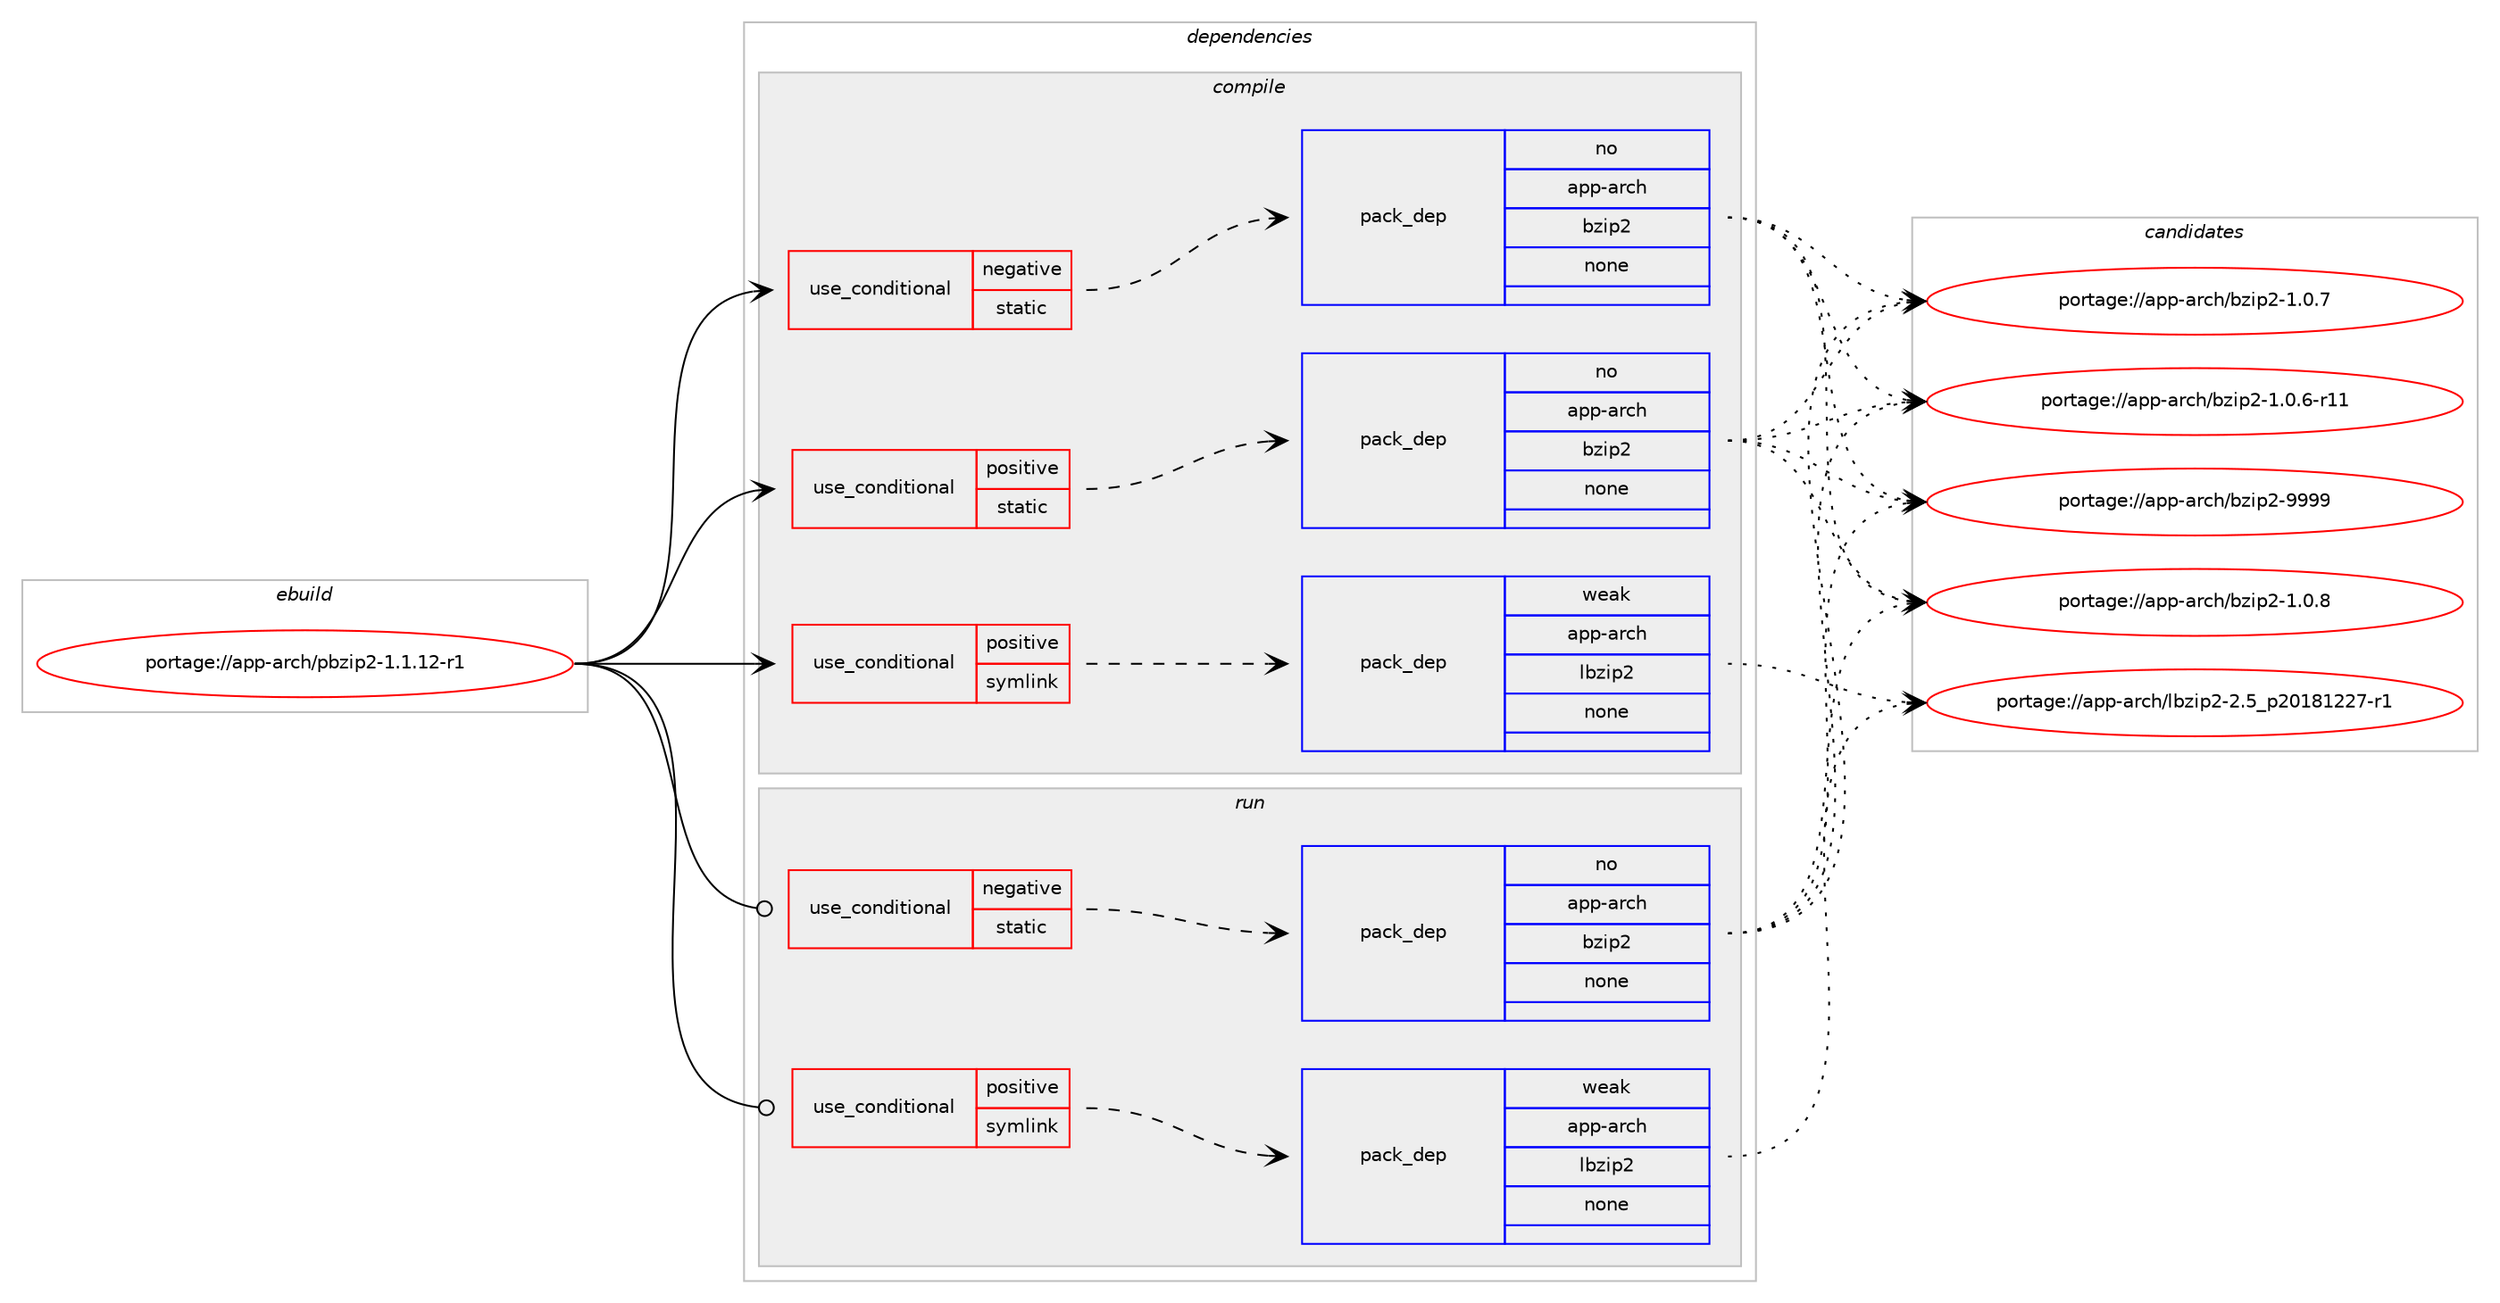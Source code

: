 digraph prolog {

# *************
# Graph options
# *************

newrank=true;
concentrate=true;
compound=true;
graph [rankdir=LR,fontname=Helvetica,fontsize=10,ranksep=1.5];#, ranksep=2.5, nodesep=0.2];
edge  [arrowhead=vee];
node  [fontname=Helvetica,fontsize=10];

# **********
# The ebuild
# **********

subgraph cluster_leftcol {
color=gray;
label=<<i>ebuild</i>>;
id [label="portage://app-arch/pbzip2-1.1.12-r1", color=red, width=4, href="../app-arch/pbzip2-1.1.12-r1.svg"];
}

# ****************
# The dependencies
# ****************

subgraph cluster_midcol {
color=gray;
label=<<i>dependencies</i>>;
subgraph cluster_compile {
fillcolor="#eeeeee";
style=filled;
label=<<i>compile</i>>;
subgraph cond153154 {
dependency649021 [label=<<TABLE BORDER="0" CELLBORDER="1" CELLSPACING="0" CELLPADDING="4"><TR><TD ROWSPAN="3" CELLPADDING="10">use_conditional</TD></TR><TR><TD>negative</TD></TR><TR><TD>static</TD></TR></TABLE>>, shape=none, color=red];
subgraph pack487226 {
dependency649022 [label=<<TABLE BORDER="0" CELLBORDER="1" CELLSPACING="0" CELLPADDING="4" WIDTH="220"><TR><TD ROWSPAN="6" CELLPADDING="30">pack_dep</TD></TR><TR><TD WIDTH="110">no</TD></TR><TR><TD>app-arch</TD></TR><TR><TD>bzip2</TD></TR><TR><TD>none</TD></TR><TR><TD></TD></TR></TABLE>>, shape=none, color=blue];
}
dependency649021:e -> dependency649022:w [weight=20,style="dashed",arrowhead="vee"];
}
id:e -> dependency649021:w [weight=20,style="solid",arrowhead="vee"];
subgraph cond153155 {
dependency649023 [label=<<TABLE BORDER="0" CELLBORDER="1" CELLSPACING="0" CELLPADDING="4"><TR><TD ROWSPAN="3" CELLPADDING="10">use_conditional</TD></TR><TR><TD>positive</TD></TR><TR><TD>static</TD></TR></TABLE>>, shape=none, color=red];
subgraph pack487227 {
dependency649024 [label=<<TABLE BORDER="0" CELLBORDER="1" CELLSPACING="0" CELLPADDING="4" WIDTH="220"><TR><TD ROWSPAN="6" CELLPADDING="30">pack_dep</TD></TR><TR><TD WIDTH="110">no</TD></TR><TR><TD>app-arch</TD></TR><TR><TD>bzip2</TD></TR><TR><TD>none</TD></TR><TR><TD></TD></TR></TABLE>>, shape=none, color=blue];
}
dependency649023:e -> dependency649024:w [weight=20,style="dashed",arrowhead="vee"];
}
id:e -> dependency649023:w [weight=20,style="solid",arrowhead="vee"];
subgraph cond153156 {
dependency649025 [label=<<TABLE BORDER="0" CELLBORDER="1" CELLSPACING="0" CELLPADDING="4"><TR><TD ROWSPAN="3" CELLPADDING="10">use_conditional</TD></TR><TR><TD>positive</TD></TR><TR><TD>symlink</TD></TR></TABLE>>, shape=none, color=red];
subgraph pack487228 {
dependency649026 [label=<<TABLE BORDER="0" CELLBORDER="1" CELLSPACING="0" CELLPADDING="4" WIDTH="220"><TR><TD ROWSPAN="6" CELLPADDING="30">pack_dep</TD></TR><TR><TD WIDTH="110">weak</TD></TR><TR><TD>app-arch</TD></TR><TR><TD>lbzip2</TD></TR><TR><TD>none</TD></TR><TR><TD></TD></TR></TABLE>>, shape=none, color=blue];
}
dependency649025:e -> dependency649026:w [weight=20,style="dashed",arrowhead="vee"];
}
id:e -> dependency649025:w [weight=20,style="solid",arrowhead="vee"];
}
subgraph cluster_compileandrun {
fillcolor="#eeeeee";
style=filled;
label=<<i>compile and run</i>>;
}
subgraph cluster_run {
fillcolor="#eeeeee";
style=filled;
label=<<i>run</i>>;
subgraph cond153157 {
dependency649027 [label=<<TABLE BORDER="0" CELLBORDER="1" CELLSPACING="0" CELLPADDING="4"><TR><TD ROWSPAN="3" CELLPADDING="10">use_conditional</TD></TR><TR><TD>negative</TD></TR><TR><TD>static</TD></TR></TABLE>>, shape=none, color=red];
subgraph pack487229 {
dependency649028 [label=<<TABLE BORDER="0" CELLBORDER="1" CELLSPACING="0" CELLPADDING="4" WIDTH="220"><TR><TD ROWSPAN="6" CELLPADDING="30">pack_dep</TD></TR><TR><TD WIDTH="110">no</TD></TR><TR><TD>app-arch</TD></TR><TR><TD>bzip2</TD></TR><TR><TD>none</TD></TR><TR><TD></TD></TR></TABLE>>, shape=none, color=blue];
}
dependency649027:e -> dependency649028:w [weight=20,style="dashed",arrowhead="vee"];
}
id:e -> dependency649027:w [weight=20,style="solid",arrowhead="odot"];
subgraph cond153158 {
dependency649029 [label=<<TABLE BORDER="0" CELLBORDER="1" CELLSPACING="0" CELLPADDING="4"><TR><TD ROWSPAN="3" CELLPADDING="10">use_conditional</TD></TR><TR><TD>positive</TD></TR><TR><TD>symlink</TD></TR></TABLE>>, shape=none, color=red];
subgraph pack487230 {
dependency649030 [label=<<TABLE BORDER="0" CELLBORDER="1" CELLSPACING="0" CELLPADDING="4" WIDTH="220"><TR><TD ROWSPAN="6" CELLPADDING="30">pack_dep</TD></TR><TR><TD WIDTH="110">weak</TD></TR><TR><TD>app-arch</TD></TR><TR><TD>lbzip2</TD></TR><TR><TD>none</TD></TR><TR><TD></TD></TR></TABLE>>, shape=none, color=blue];
}
dependency649029:e -> dependency649030:w [weight=20,style="dashed",arrowhead="vee"];
}
id:e -> dependency649029:w [weight=20,style="solid",arrowhead="odot"];
}
}

# **************
# The candidates
# **************

subgraph cluster_choices {
rank=same;
color=gray;
label=<<i>candidates</i>>;

subgraph choice487226 {
color=black;
nodesep=1;
choice971121124597114991044798122105112504557575757 [label="portage://app-arch/bzip2-9999", color=red, width=4,href="../app-arch/bzip2-9999.svg"];
choice97112112459711499104479812210511250454946484656 [label="portage://app-arch/bzip2-1.0.8", color=red, width=4,href="../app-arch/bzip2-1.0.8.svg"];
choice97112112459711499104479812210511250454946484655 [label="portage://app-arch/bzip2-1.0.7", color=red, width=4,href="../app-arch/bzip2-1.0.7.svg"];
choice97112112459711499104479812210511250454946484654451144949 [label="portage://app-arch/bzip2-1.0.6-r11", color=red, width=4,href="../app-arch/bzip2-1.0.6-r11.svg"];
dependency649022:e -> choice971121124597114991044798122105112504557575757:w [style=dotted,weight="100"];
dependency649022:e -> choice97112112459711499104479812210511250454946484656:w [style=dotted,weight="100"];
dependency649022:e -> choice97112112459711499104479812210511250454946484655:w [style=dotted,weight="100"];
dependency649022:e -> choice97112112459711499104479812210511250454946484654451144949:w [style=dotted,weight="100"];
}
subgraph choice487227 {
color=black;
nodesep=1;
choice971121124597114991044798122105112504557575757 [label="portage://app-arch/bzip2-9999", color=red, width=4,href="../app-arch/bzip2-9999.svg"];
choice97112112459711499104479812210511250454946484656 [label="portage://app-arch/bzip2-1.0.8", color=red, width=4,href="../app-arch/bzip2-1.0.8.svg"];
choice97112112459711499104479812210511250454946484655 [label="portage://app-arch/bzip2-1.0.7", color=red, width=4,href="../app-arch/bzip2-1.0.7.svg"];
choice97112112459711499104479812210511250454946484654451144949 [label="portage://app-arch/bzip2-1.0.6-r11", color=red, width=4,href="../app-arch/bzip2-1.0.6-r11.svg"];
dependency649024:e -> choice971121124597114991044798122105112504557575757:w [style=dotted,weight="100"];
dependency649024:e -> choice97112112459711499104479812210511250454946484656:w [style=dotted,weight="100"];
dependency649024:e -> choice97112112459711499104479812210511250454946484655:w [style=dotted,weight="100"];
dependency649024:e -> choice97112112459711499104479812210511250454946484654451144949:w [style=dotted,weight="100"];
}
subgraph choice487228 {
color=black;
nodesep=1;
choice97112112459711499104471089812210511250455046539511250484956495050554511449 [label="portage://app-arch/lbzip2-2.5_p20181227-r1", color=red, width=4,href="../app-arch/lbzip2-2.5_p20181227-r1.svg"];
dependency649026:e -> choice97112112459711499104471089812210511250455046539511250484956495050554511449:w [style=dotted,weight="100"];
}
subgraph choice487229 {
color=black;
nodesep=1;
choice971121124597114991044798122105112504557575757 [label="portage://app-arch/bzip2-9999", color=red, width=4,href="../app-arch/bzip2-9999.svg"];
choice97112112459711499104479812210511250454946484656 [label="portage://app-arch/bzip2-1.0.8", color=red, width=4,href="../app-arch/bzip2-1.0.8.svg"];
choice97112112459711499104479812210511250454946484655 [label="portage://app-arch/bzip2-1.0.7", color=red, width=4,href="../app-arch/bzip2-1.0.7.svg"];
choice97112112459711499104479812210511250454946484654451144949 [label="portage://app-arch/bzip2-1.0.6-r11", color=red, width=4,href="../app-arch/bzip2-1.0.6-r11.svg"];
dependency649028:e -> choice971121124597114991044798122105112504557575757:w [style=dotted,weight="100"];
dependency649028:e -> choice97112112459711499104479812210511250454946484656:w [style=dotted,weight="100"];
dependency649028:e -> choice97112112459711499104479812210511250454946484655:w [style=dotted,weight="100"];
dependency649028:e -> choice97112112459711499104479812210511250454946484654451144949:w [style=dotted,weight="100"];
}
subgraph choice487230 {
color=black;
nodesep=1;
choice97112112459711499104471089812210511250455046539511250484956495050554511449 [label="portage://app-arch/lbzip2-2.5_p20181227-r1", color=red, width=4,href="../app-arch/lbzip2-2.5_p20181227-r1.svg"];
dependency649030:e -> choice97112112459711499104471089812210511250455046539511250484956495050554511449:w [style=dotted,weight="100"];
}
}

}
